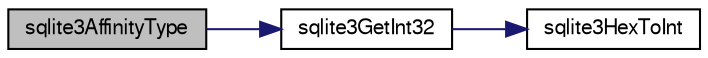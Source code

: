 digraph "sqlite3AffinityType"
{
  edge [fontname="FreeSans",fontsize="10",labelfontname="FreeSans",labelfontsize="10"];
  node [fontname="FreeSans",fontsize="10",shape=record];
  rankdir="LR";
  Node411808 [label="sqlite3AffinityType",height=0.2,width=0.4,color="black", fillcolor="grey75", style="filled", fontcolor="black"];
  Node411808 -> Node411809 [color="midnightblue",fontsize="10",style="solid",fontname="FreeSans"];
  Node411809 [label="sqlite3GetInt32",height=0.2,width=0.4,color="black", fillcolor="white", style="filled",URL="$sqlite3_8c.html#a5f876209b4343549fc9224cd11c70928"];
  Node411809 -> Node411810 [color="midnightblue",fontsize="10",style="solid",fontname="FreeSans"];
  Node411810 [label="sqlite3HexToInt",height=0.2,width=0.4,color="black", fillcolor="white", style="filled",URL="$sqlite3_8c.html#ae3802c77b18399c03c8c9f973ff47239"];
}
